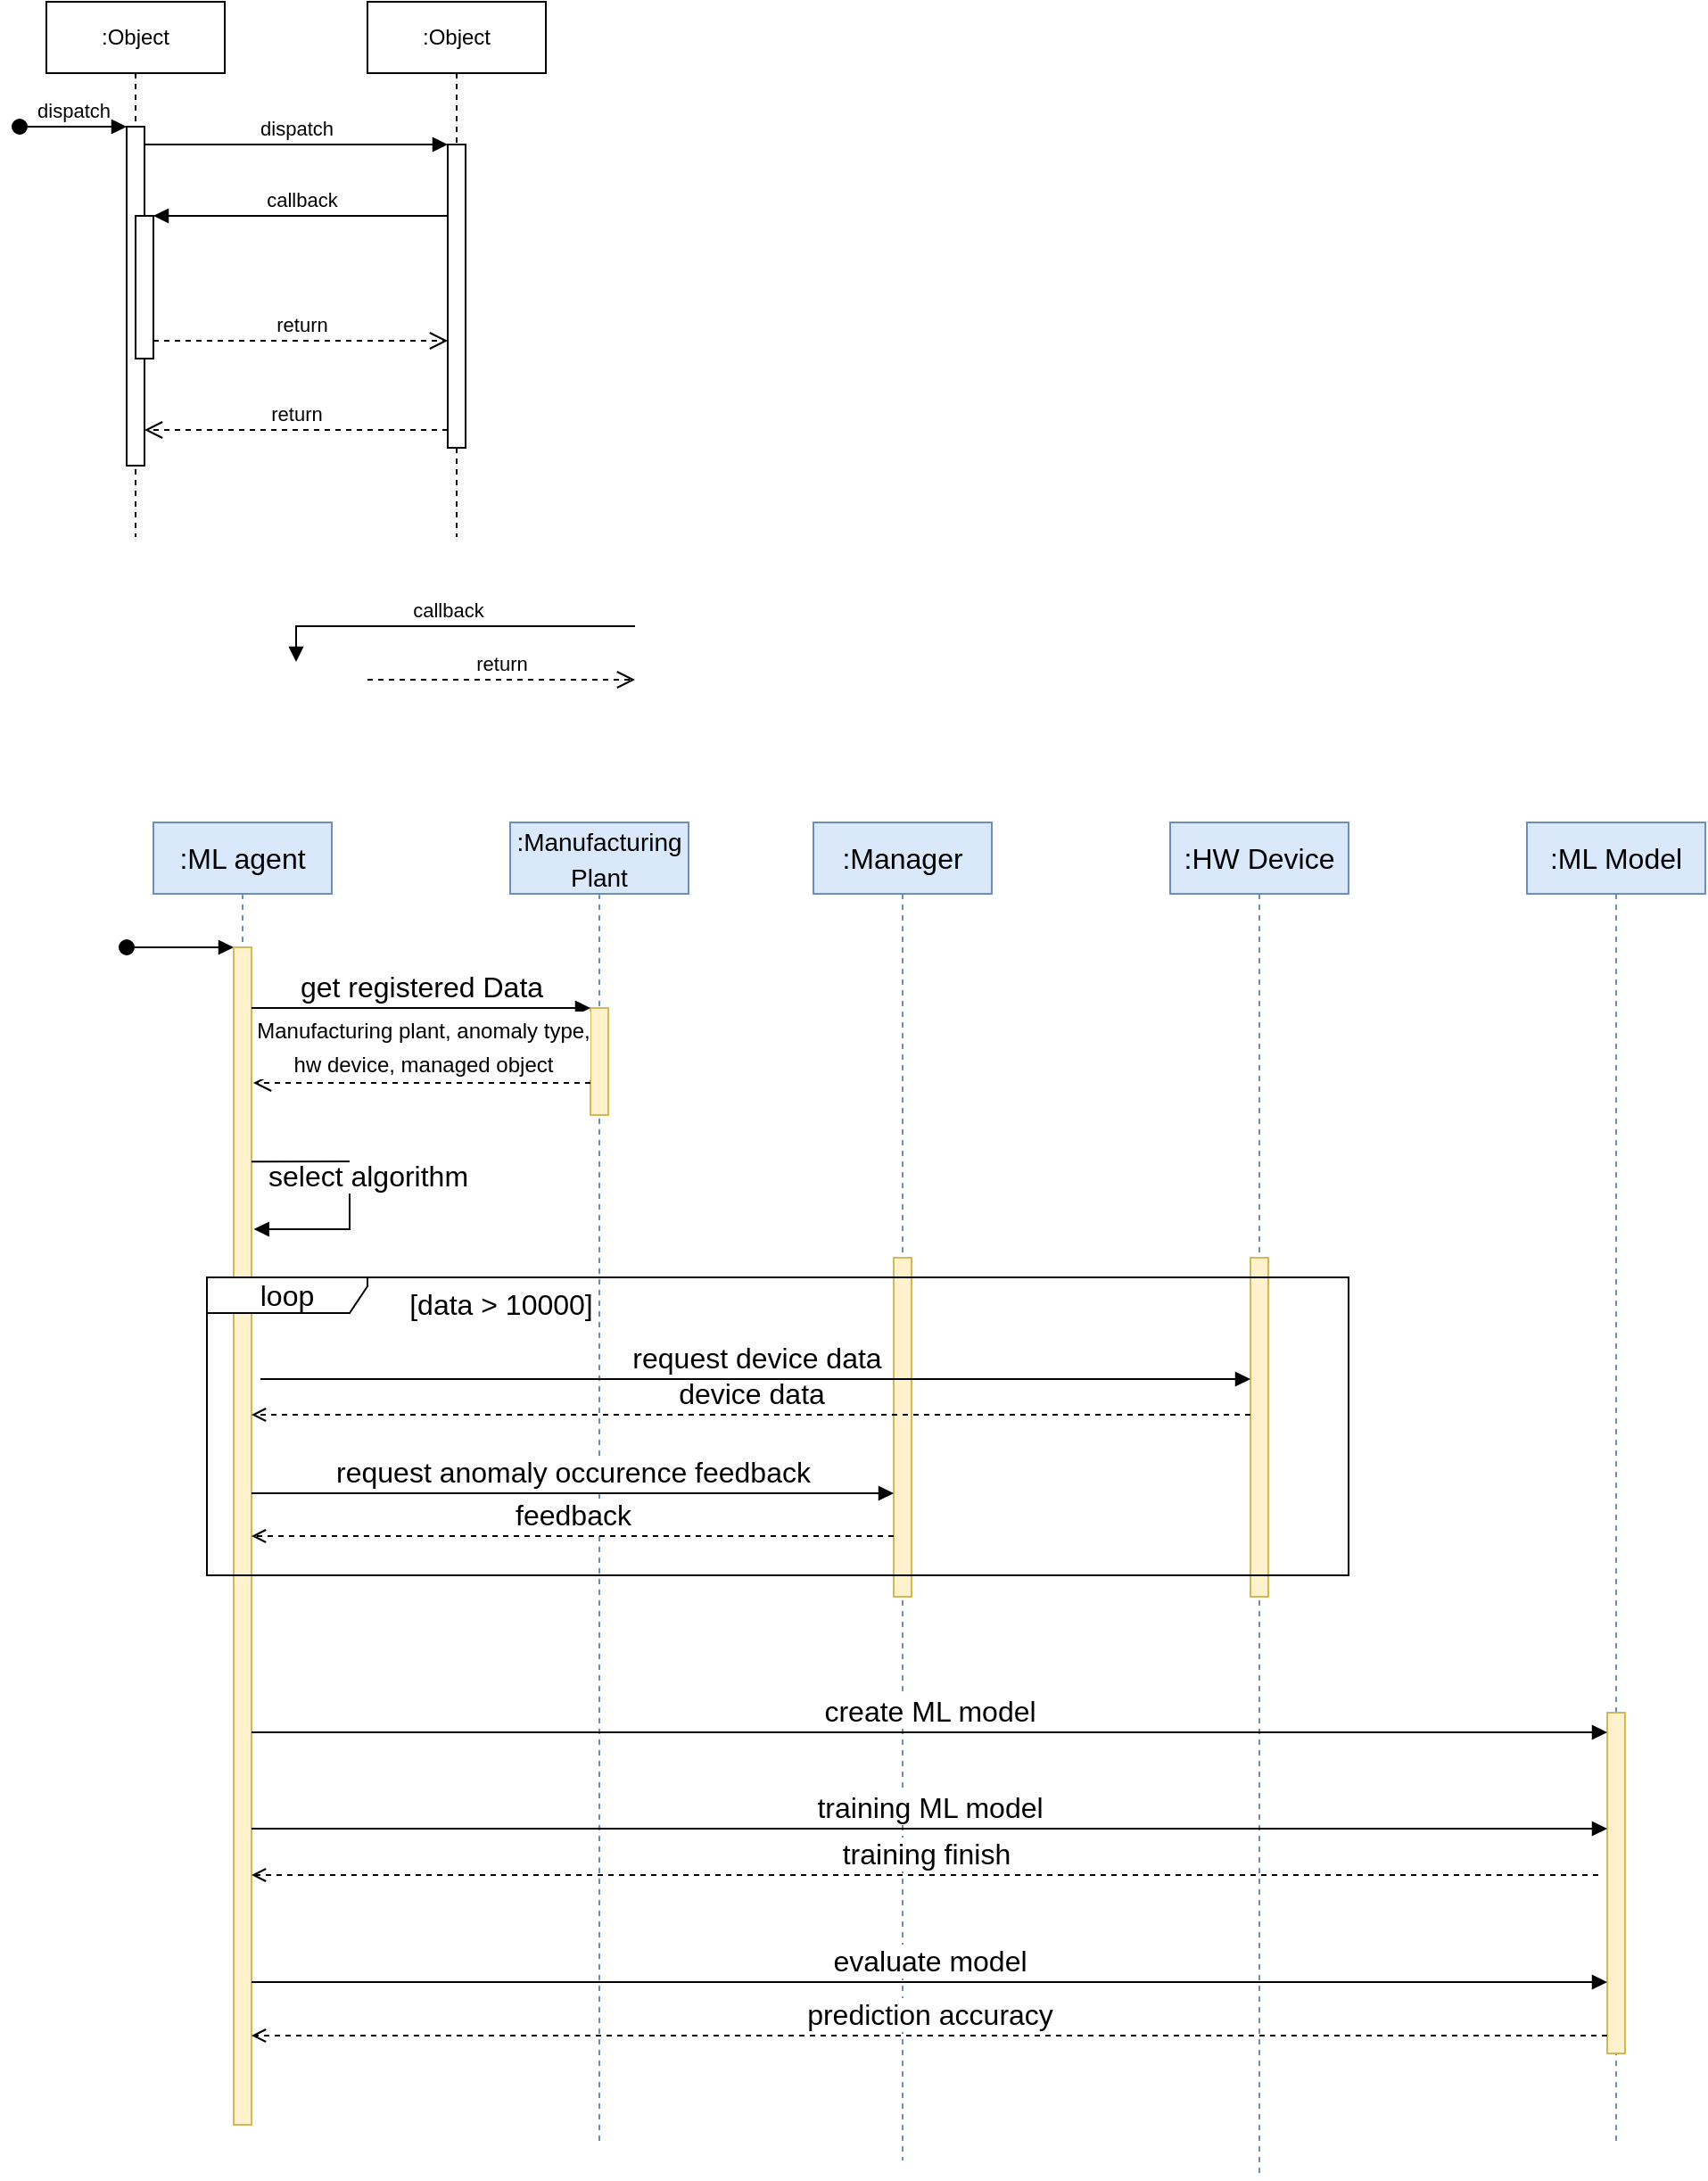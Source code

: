 <mxfile version="21.2.1" type="github">
  <diagram name="Page-1" id="2YBvvXClWsGukQMizWep">
    <mxGraphModel dx="1050" dy="581" grid="1" gridSize="10" guides="1" tooltips="1" connect="1" arrows="1" fold="1" page="1" pageScale="1" pageWidth="850" pageHeight="1100" math="0" shadow="0">
      <root>
        <mxCell id="0" />
        <mxCell id="1" parent="0" />
        <mxCell id="aM9ryv3xv72pqoxQDRHE-1" value=":Object" style="shape=umlLifeline;perimeter=lifelinePerimeter;whiteSpace=wrap;html=1;container=0;dropTarget=0;collapsible=0;recursiveResize=0;outlineConnect=0;portConstraint=eastwest;newEdgeStyle={&quot;edgeStyle&quot;:&quot;elbowEdgeStyle&quot;,&quot;elbow&quot;:&quot;vertical&quot;,&quot;curved&quot;:0,&quot;rounded&quot;:0};" parent="1" vertex="1">
          <mxGeometry x="40" y="40" width="100" height="300" as="geometry" />
        </mxCell>
        <mxCell id="aM9ryv3xv72pqoxQDRHE-2" value="" style="html=1;points=[];perimeter=orthogonalPerimeter;outlineConnect=0;targetShapes=umlLifeline;portConstraint=eastwest;newEdgeStyle={&quot;edgeStyle&quot;:&quot;elbowEdgeStyle&quot;,&quot;elbow&quot;:&quot;vertical&quot;,&quot;curved&quot;:0,&quot;rounded&quot;:0};" parent="aM9ryv3xv72pqoxQDRHE-1" vertex="1">
          <mxGeometry x="45" y="70" width="10" height="190" as="geometry" />
        </mxCell>
        <mxCell id="aM9ryv3xv72pqoxQDRHE-3" value="dispatch" style="html=1;verticalAlign=bottom;startArrow=oval;endArrow=block;startSize=8;edgeStyle=elbowEdgeStyle;elbow=vertical;curved=0;rounded=0;" parent="aM9ryv3xv72pqoxQDRHE-1" target="aM9ryv3xv72pqoxQDRHE-2" edge="1">
          <mxGeometry relative="1" as="geometry">
            <mxPoint x="-15" y="70" as="sourcePoint" />
          </mxGeometry>
        </mxCell>
        <mxCell id="aM9ryv3xv72pqoxQDRHE-4" value="" style="html=1;points=[];perimeter=orthogonalPerimeter;outlineConnect=0;targetShapes=umlLifeline;portConstraint=eastwest;newEdgeStyle={&quot;edgeStyle&quot;:&quot;elbowEdgeStyle&quot;,&quot;elbow&quot;:&quot;vertical&quot;,&quot;curved&quot;:0,&quot;rounded&quot;:0};" parent="aM9ryv3xv72pqoxQDRHE-1" vertex="1">
          <mxGeometry x="50" y="120" width="10" height="80" as="geometry" />
        </mxCell>
        <mxCell id="aM9ryv3xv72pqoxQDRHE-5" value=":Object" style="shape=umlLifeline;perimeter=lifelinePerimeter;whiteSpace=wrap;html=1;container=0;dropTarget=0;collapsible=0;recursiveResize=0;outlineConnect=0;portConstraint=eastwest;newEdgeStyle={&quot;edgeStyle&quot;:&quot;elbowEdgeStyle&quot;,&quot;elbow&quot;:&quot;vertical&quot;,&quot;curved&quot;:0,&quot;rounded&quot;:0};" parent="1" vertex="1">
          <mxGeometry x="220" y="40" width="100" height="300" as="geometry" />
        </mxCell>
        <mxCell id="aM9ryv3xv72pqoxQDRHE-6" value="" style="html=1;points=[];perimeter=orthogonalPerimeter;outlineConnect=0;targetShapes=umlLifeline;portConstraint=eastwest;newEdgeStyle={&quot;edgeStyle&quot;:&quot;elbowEdgeStyle&quot;,&quot;elbow&quot;:&quot;vertical&quot;,&quot;curved&quot;:0,&quot;rounded&quot;:0};" parent="aM9ryv3xv72pqoxQDRHE-5" vertex="1">
          <mxGeometry x="45" y="80" width="10" height="170" as="geometry" />
        </mxCell>
        <mxCell id="aM9ryv3xv72pqoxQDRHE-7" value="dispatch" style="html=1;verticalAlign=bottom;endArrow=block;edgeStyle=elbowEdgeStyle;elbow=vertical;curved=0;rounded=0;" parent="1" source="aM9ryv3xv72pqoxQDRHE-2" target="aM9ryv3xv72pqoxQDRHE-6" edge="1">
          <mxGeometry relative="1" as="geometry">
            <mxPoint x="195" y="130" as="sourcePoint" />
            <Array as="points">
              <mxPoint x="180" y="120" />
            </Array>
          </mxGeometry>
        </mxCell>
        <mxCell id="aM9ryv3xv72pqoxQDRHE-8" value="return" style="html=1;verticalAlign=bottom;endArrow=open;dashed=1;endSize=8;edgeStyle=elbowEdgeStyle;elbow=vertical;curved=0;rounded=0;" parent="1" source="aM9ryv3xv72pqoxQDRHE-6" target="aM9ryv3xv72pqoxQDRHE-2" edge="1">
          <mxGeometry relative="1" as="geometry">
            <mxPoint x="195" y="205" as="targetPoint" />
            <Array as="points">
              <mxPoint x="190" y="280" />
            </Array>
          </mxGeometry>
        </mxCell>
        <mxCell id="aM9ryv3xv72pqoxQDRHE-9" value="callback" style="html=1;verticalAlign=bottom;endArrow=block;edgeStyle=elbowEdgeStyle;elbow=vertical;curved=0;rounded=0;" parent="1" source="aM9ryv3xv72pqoxQDRHE-6" target="aM9ryv3xv72pqoxQDRHE-4" edge="1">
          <mxGeometry relative="1" as="geometry">
            <mxPoint x="175" y="160" as="sourcePoint" />
            <Array as="points">
              <mxPoint x="190" y="160" />
            </Array>
          </mxGeometry>
        </mxCell>
        <mxCell id="aM9ryv3xv72pqoxQDRHE-10" value="return" style="html=1;verticalAlign=bottom;endArrow=open;dashed=1;endSize=8;edgeStyle=elbowEdgeStyle;elbow=vertical;curved=0;rounded=0;" parent="1" source="aM9ryv3xv72pqoxQDRHE-4" target="aM9ryv3xv72pqoxQDRHE-6" edge="1">
          <mxGeometry relative="1" as="geometry">
            <mxPoint x="175" y="235" as="targetPoint" />
            <Array as="points">
              <mxPoint x="180" y="230" />
            </Array>
          </mxGeometry>
        </mxCell>
        <mxCell id="XZzwt_6UTUMo6Vn4I3hD-1" value=":ML agent" style="shape=umlLifeline;perimeter=lifelinePerimeter;whiteSpace=wrap;html=1;container=0;dropTarget=0;collapsible=0;recursiveResize=0;outlineConnect=0;portConstraint=eastwest;newEdgeStyle={&quot;edgeStyle&quot;:&quot;elbowEdgeStyle&quot;,&quot;elbow&quot;:&quot;vertical&quot;,&quot;curved&quot;:0,&quot;rounded&quot;:0};fillColor=#dae8fc;strokeColor=#6c8ebf;fontSize=16;" parent="1" vertex="1">
          <mxGeometry x="100" y="500" width="100" height="730" as="geometry" />
        </mxCell>
        <mxCell id="XZzwt_6UTUMo6Vn4I3hD-3" value="" style="html=1;verticalAlign=bottom;startArrow=oval;endArrow=block;startSize=8;edgeStyle=elbowEdgeStyle;elbow=vertical;curved=0;rounded=0;fontSize=16;" parent="XZzwt_6UTUMo6Vn4I3hD-1" target="XZzwt_6UTUMo6Vn4I3hD-2" edge="1">
          <mxGeometry relative="1" as="geometry">
            <mxPoint x="-15" y="70" as="sourcePoint" />
          </mxGeometry>
        </mxCell>
        <mxCell id="XZzwt_6UTUMo6Vn4I3hD-2" value="" style="html=1;points=[];perimeter=orthogonalPerimeter;outlineConnect=0;targetShapes=umlLifeline;portConstraint=eastwest;newEdgeStyle={&quot;edgeStyle&quot;:&quot;elbowEdgeStyle&quot;,&quot;elbow&quot;:&quot;vertical&quot;,&quot;curved&quot;:0,&quot;rounded&quot;:0};fillColor=#fff2cc;strokeColor=#d6b656;" parent="XZzwt_6UTUMo6Vn4I3hD-1" vertex="1">
          <mxGeometry x="45" y="70" width="10" height="660" as="geometry" />
        </mxCell>
        <mxCell id="XZzwt_6UTUMo6Vn4I3hD-5" value="&lt;font style=&quot;font-size: 14px;&quot;&gt;:Manufacturing Plant&lt;/font&gt;" style="shape=umlLifeline;perimeter=lifelinePerimeter;whiteSpace=wrap;html=1;container=0;dropTarget=0;collapsible=0;recursiveResize=0;outlineConnect=0;portConstraint=eastwest;newEdgeStyle={&quot;edgeStyle&quot;:&quot;elbowEdgeStyle&quot;,&quot;elbow&quot;:&quot;vertical&quot;,&quot;curved&quot;:0,&quot;rounded&quot;:0};fillColor=#dae8fc;strokeColor=#6c8ebf;fontSize=16;" parent="1" vertex="1">
          <mxGeometry x="300" y="500" width="100" height="740" as="geometry" />
        </mxCell>
        <mxCell id="XZzwt_6UTUMo6Vn4I3hD-6" value="" style="html=1;points=[];perimeter=orthogonalPerimeter;outlineConnect=0;targetShapes=umlLifeline;portConstraint=eastwest;newEdgeStyle={&quot;edgeStyle&quot;:&quot;elbowEdgeStyle&quot;,&quot;elbow&quot;:&quot;vertical&quot;,&quot;curved&quot;:0,&quot;rounded&quot;:0};fillColor=#fff2cc;strokeColor=#d6b656;fontSize=16;" parent="XZzwt_6UTUMo6Vn4I3hD-5" vertex="1">
          <mxGeometry x="45" y="104" width="10" height="60" as="geometry" />
        </mxCell>
        <mxCell id="XZzwt_6UTUMo6Vn4I3hD-7" value="get registered Data" style="html=1;verticalAlign=bottom;endArrow=block;edgeStyle=elbowEdgeStyle;elbow=vertical;curved=0;rounded=0;fontSize=16;" parent="1" target="XZzwt_6UTUMo6Vn4I3hD-6" edge="1">
          <mxGeometry relative="1" as="geometry">
            <mxPoint x="155" y="604.0" as="sourcePoint" />
            <Array as="points">
              <mxPoint x="240" y="604" />
            </Array>
          </mxGeometry>
        </mxCell>
        <mxCell id="XZzwt_6UTUMo6Vn4I3hD-9" value="callback" style="html=1;verticalAlign=bottom;endArrow=block;edgeStyle=elbowEdgeStyle;elbow=vertical;curved=0;rounded=0;" parent="1" edge="1">
          <mxGeometry relative="1" as="geometry">
            <mxPoint x="370" y="390" as="sourcePoint" />
            <Array as="points">
              <mxPoint x="350" y="390" />
              <mxPoint x="290" y="650" />
              <mxPoint x="250" y="620" />
            </Array>
            <mxPoint x="180" y="410" as="targetPoint" />
          </mxGeometry>
        </mxCell>
        <mxCell id="XZzwt_6UTUMo6Vn4I3hD-10" value="return" style="html=1;verticalAlign=bottom;endArrow=open;dashed=1;endSize=8;edgeStyle=elbowEdgeStyle;elbow=vertical;curved=0;rounded=0;" parent="1" edge="1">
          <mxGeometry relative="1" as="geometry">
            <mxPoint x="370" y="420" as="targetPoint" />
            <Array as="points">
              <mxPoint x="290" y="420" />
            </Array>
            <mxPoint x="220" y="420" as="sourcePoint" />
          </mxGeometry>
        </mxCell>
        <mxCell id="XZzwt_6UTUMo6Vn4I3hD-11" value=":Manager" style="shape=umlLifeline;perimeter=lifelinePerimeter;whiteSpace=wrap;html=1;container=0;dropTarget=0;collapsible=0;recursiveResize=0;outlineConnect=0;portConstraint=eastwest;newEdgeStyle={&quot;edgeStyle&quot;:&quot;elbowEdgeStyle&quot;,&quot;elbow&quot;:&quot;vertical&quot;,&quot;curved&quot;:0,&quot;rounded&quot;:0};fillColor=#dae8fc;strokeColor=#6c8ebf;fontSize=16;" parent="1" vertex="1">
          <mxGeometry x="470" y="500" width="100" height="750" as="geometry" />
        </mxCell>
        <mxCell id="XZzwt_6UTUMo6Vn4I3hD-12" value="" style="html=1;points=[];perimeter=orthogonalPerimeter;outlineConnect=0;targetShapes=umlLifeline;portConstraint=eastwest;newEdgeStyle={&quot;edgeStyle&quot;:&quot;elbowEdgeStyle&quot;,&quot;elbow&quot;:&quot;vertical&quot;,&quot;curved&quot;:0,&quot;rounded&quot;:0};fillColor=#fff2cc;strokeColor=#d6b656;fontSize=16;" parent="XZzwt_6UTUMo6Vn4I3hD-11" vertex="1">
          <mxGeometry x="45" y="244" width="10" height="190" as="geometry" />
        </mxCell>
        <mxCell id="XZzwt_6UTUMo6Vn4I3hD-13" value=":HW Device" style="shape=umlLifeline;perimeter=lifelinePerimeter;whiteSpace=wrap;html=1;container=0;dropTarget=0;collapsible=0;recursiveResize=0;outlineConnect=0;portConstraint=eastwest;newEdgeStyle={&quot;edgeStyle&quot;:&quot;elbowEdgeStyle&quot;,&quot;elbow&quot;:&quot;vertical&quot;,&quot;curved&quot;:0,&quot;rounded&quot;:0};fillColor=#dae8fc;strokeColor=#6c8ebf;fontSize=16;" parent="1" vertex="1">
          <mxGeometry x="670" y="500" width="100" height="760" as="geometry" />
        </mxCell>
        <mxCell id="XZzwt_6UTUMo6Vn4I3hD-14" value="" style="html=1;points=[];perimeter=orthogonalPerimeter;outlineConnect=0;targetShapes=umlLifeline;portConstraint=eastwest;newEdgeStyle={&quot;edgeStyle&quot;:&quot;elbowEdgeStyle&quot;,&quot;elbow&quot;:&quot;vertical&quot;,&quot;curved&quot;:0,&quot;rounded&quot;:0};fillColor=#fff2cc;strokeColor=#d6b656;fontSize=16;" parent="XZzwt_6UTUMo6Vn4I3hD-13" vertex="1">
          <mxGeometry x="45" y="244" width="10" height="190" as="geometry" />
        </mxCell>
        <mxCell id="XZzwt_6UTUMo6Vn4I3hD-15" value="&lt;font style=&quot;font-size: 12px;&quot;&gt;Manufacturing plant, anomaly type, &lt;br style=&quot;&quot;&gt;hw device, managed object&lt;/font&gt;" style="html=1;verticalAlign=bottom;endArrow=open;dashed=1;endSize=8;edgeStyle=elbowEdgeStyle;elbow=vertical;curved=0;rounded=0;fontSize=16;" parent="1" source="XZzwt_6UTUMo6Vn4I3hD-6" edge="1">
          <mxGeometry x="-0.005" relative="1" as="geometry">
            <mxPoint x="156" y="646" as="targetPoint" />
            <Array as="points">
              <mxPoint x="251" y="646" />
            </Array>
            <mxPoint x="326" y="646" as="sourcePoint" />
            <mxPoint as="offset" />
          </mxGeometry>
        </mxCell>
        <mxCell id="XZzwt_6UTUMo6Vn4I3hD-16" value="request anomaly occurence feedback" style="html=1;verticalAlign=bottom;endArrow=block;edgeStyle=elbowEdgeStyle;elbow=vertical;curved=0;rounded=0;fontSize=16;" parent="1" edge="1">
          <mxGeometry relative="1" as="geometry">
            <mxPoint x="155" y="876.0" as="sourcePoint" />
            <Array as="points">
              <mxPoint x="490" y="876" />
              <mxPoint x="210" y="686" />
              <mxPoint x="320" y="686" />
              <mxPoint x="250" y="606" />
            </Array>
            <mxPoint x="515" y="876.0" as="targetPoint" />
          </mxGeometry>
        </mxCell>
        <mxCell id="XZzwt_6UTUMo6Vn4I3hD-20" value="[data &amp;gt; 10000]" style="text;html=1;strokeColor=none;fillColor=none;align=center;verticalAlign=middle;whiteSpace=wrap;rounded=0;fontSize=16;" parent="1" vertex="1">
          <mxGeometry x="220" y="755" width="150" height="30" as="geometry" />
        </mxCell>
        <mxCell id="XZzwt_6UTUMo6Vn4I3hD-22" value="device data" style="html=1;verticalAlign=bottom;endArrow=open;edgeStyle=elbowEdgeStyle;elbow=vertical;curved=0;rounded=0;endFill=0;dashed=1;fontSize=16;" parent="1" edge="1">
          <mxGeometry relative="1" as="geometry">
            <mxPoint x="715" y="832" as="sourcePoint" />
            <Array as="points">
              <mxPoint x="580" y="832" />
              <mxPoint x="690" y="832" />
              <mxPoint x="620" y="752" />
            </Array>
            <mxPoint x="155" y="832.0" as="targetPoint" />
          </mxGeometry>
        </mxCell>
        <mxCell id="XZzwt_6UTUMo6Vn4I3hD-17" value="loop" style="shape=umlFrame;whiteSpace=wrap;html=1;pointerEvents=0;width=90;height=20;fontSize=16;" parent="1" vertex="1">
          <mxGeometry x="130" y="755" width="640" height="167" as="geometry" />
        </mxCell>
        <mxCell id="XZzwt_6UTUMo6Vn4I3hD-30" value="feedback" style="html=1;verticalAlign=bottom;endArrow=open;edgeStyle=elbowEdgeStyle;elbow=vertical;curved=0;rounded=0;endFill=0;dashed=1;fontSize=16;" parent="1" edge="1">
          <mxGeometry relative="1" as="geometry">
            <mxPoint x="515" y="900.0" as="sourcePoint" />
            <Array as="points">
              <mxPoint x="210" y="900" />
              <mxPoint x="320" y="900" />
              <mxPoint x="250" y="820" />
            </Array>
            <mxPoint x="155" y="900" as="targetPoint" />
          </mxGeometry>
        </mxCell>
        <mxCell id="XZzwt_6UTUMo6Vn4I3hD-31" value="request device data" style="html=1;verticalAlign=bottom;endArrow=block;edgeStyle=elbowEdgeStyle;elbow=vertical;curved=0;rounded=0;fontSize=16;" parent="1" edge="1">
          <mxGeometry relative="1" as="geometry">
            <mxPoint x="160" y="812" as="sourcePoint" />
            <Array as="points">
              <mxPoint x="585" y="812" />
              <mxPoint x="695" y="812" />
              <mxPoint x="625" y="732" />
            </Array>
            <mxPoint x="715" y="812.0" as="targetPoint" />
          </mxGeometry>
        </mxCell>
        <mxCell id="XZzwt_6UTUMo6Vn4I3hD-32" value=":ML Model" style="shape=umlLifeline;perimeter=lifelinePerimeter;whiteSpace=wrap;html=1;container=0;dropTarget=0;collapsible=0;recursiveResize=0;outlineConnect=0;portConstraint=eastwest;newEdgeStyle={&quot;edgeStyle&quot;:&quot;elbowEdgeStyle&quot;,&quot;elbow&quot;:&quot;vertical&quot;,&quot;curved&quot;:0,&quot;rounded&quot;:0};fillColor=#dae8fc;strokeColor=#6c8ebf;fontSize=16;" parent="1" vertex="1">
          <mxGeometry x="870" y="500" width="100" height="740" as="geometry" />
        </mxCell>
        <mxCell id="XZzwt_6UTUMo6Vn4I3hD-33" value="" style="html=1;points=[];perimeter=orthogonalPerimeter;outlineConnect=0;targetShapes=umlLifeline;portConstraint=eastwest;newEdgeStyle={&quot;edgeStyle&quot;:&quot;elbowEdgeStyle&quot;,&quot;elbow&quot;:&quot;vertical&quot;,&quot;curved&quot;:0,&quot;rounded&quot;:0};fillColor=#fff2cc;strokeColor=#d6b656;fontSize=16;" parent="XZzwt_6UTUMo6Vn4I3hD-32" vertex="1">
          <mxGeometry x="45" y="499" width="10" height="191" as="geometry" />
        </mxCell>
        <mxCell id="XZzwt_6UTUMo6Vn4I3hD-34" value="training ML model" style="html=1;verticalAlign=bottom;endArrow=block;edgeStyle=elbowEdgeStyle;elbow=vertical;curved=0;rounded=0;fontSize=16;" parent="1" edge="1">
          <mxGeometry relative="1" as="geometry">
            <mxPoint x="155" y="1064.0" as="sourcePoint" />
            <Array as="points">
              <mxPoint x="495" y="1064" />
              <mxPoint x="215" y="874" />
              <mxPoint x="325" y="874" />
              <mxPoint x="255" y="794" />
            </Array>
            <mxPoint x="915" y="1064" as="targetPoint" />
          </mxGeometry>
        </mxCell>
        <mxCell id="XZzwt_6UTUMo6Vn4I3hD-36" value="training finish" style="html=1;verticalAlign=bottom;endArrow=open;edgeStyle=elbowEdgeStyle;elbow=vertical;curved=0;rounded=0;endFill=0;dashed=1;fontSize=16;" parent="1" edge="1">
          <mxGeometry relative="1" as="geometry">
            <mxPoint x="910" y="1090" as="sourcePoint" />
            <Array as="points">
              <mxPoint x="235" y="1090" />
              <mxPoint x="345" y="1090" />
              <mxPoint x="275" y="1010" />
            </Array>
            <mxPoint x="155" y="1090.0" as="targetPoint" />
          </mxGeometry>
        </mxCell>
        <mxCell id="XZzwt_6UTUMo6Vn4I3hD-39" value="create ML model" style="html=1;verticalAlign=bottom;endArrow=block;edgeStyle=elbowEdgeStyle;elbow=vertical;curved=0;rounded=0;fontSize=16;" parent="1" source="XZzwt_6UTUMo6Vn4I3hD-2" target="XZzwt_6UTUMo6Vn4I3hD-33" edge="1">
          <mxGeometry relative="1" as="geometry">
            <mxPoint x="160" y="1010" as="sourcePoint" />
            <Array as="points">
              <mxPoint x="490" y="1010" />
              <mxPoint x="210" y="820" />
              <mxPoint x="320" y="820" />
              <mxPoint x="250" y="740" />
            </Array>
            <mxPoint x="910" y="1010" as="targetPoint" />
          </mxGeometry>
        </mxCell>
        <mxCell id="XZzwt_6UTUMo6Vn4I3hD-40" value="select algorithm" style="html=1;verticalAlign=bottom;endArrow=block;edgeStyle=elbowEdgeStyle;elbow=vertical;curved=0;rounded=0;fontSize=16;" parent="1" edge="1">
          <mxGeometry x="-0.564" y="10" relative="1" as="geometry">
            <mxPoint x="210" y="690" as="sourcePoint" />
            <Array as="points">
              <mxPoint x="482" y="728" />
              <mxPoint x="507" y="842" />
              <mxPoint x="617" y="842" />
              <mxPoint x="547" y="762" />
            </Array>
            <mxPoint x="156.324" y="728.0" as="targetPoint" />
            <mxPoint as="offset" />
          </mxGeometry>
        </mxCell>
        <mxCell id="XZzwt_6UTUMo6Vn4I3hD-41" value="" style="endArrow=none;html=1;rounded=0;entryX=0.5;entryY=0.182;entryDx=0;entryDy=0;entryPerimeter=0;fontSize=16;" parent="1" edge="1">
          <mxGeometry width="50" height="50" relative="1" as="geometry">
            <mxPoint x="210" y="690" as="sourcePoint" />
            <mxPoint x="155" y="690.12" as="targetPoint" />
          </mxGeometry>
        </mxCell>
        <mxCell id="XZzwt_6UTUMo6Vn4I3hD-42" value="evaluate model" style="html=1;verticalAlign=bottom;endArrow=block;edgeStyle=elbowEdgeStyle;elbow=vertical;curved=0;rounded=0;fontSize=16;" parent="1" source="XZzwt_6UTUMo6Vn4I3hD-2" target="XZzwt_6UTUMo6Vn4I3hD-33" edge="1">
          <mxGeometry relative="1" as="geometry">
            <mxPoint x="160" y="1150.0" as="sourcePoint" />
            <Array as="points">
              <mxPoint x="500" y="1150" />
              <mxPoint x="220" y="960" />
              <mxPoint x="330" y="960" />
              <mxPoint x="260" y="880" />
            </Array>
            <mxPoint x="920" y="1150" as="targetPoint" />
          </mxGeometry>
        </mxCell>
        <mxCell id="XZzwt_6UTUMo6Vn4I3hD-43" value="prediction accuracy" style="html=1;verticalAlign=bottom;endArrow=open;edgeStyle=elbowEdgeStyle;elbow=vertical;curved=0;rounded=0;endFill=0;dashed=1;fontSize=16;" parent="1" source="XZzwt_6UTUMo6Vn4I3hD-33" target="XZzwt_6UTUMo6Vn4I3hD-2" edge="1">
          <mxGeometry relative="1" as="geometry">
            <mxPoint x="920" y="1100" as="sourcePoint" />
            <Array as="points">
              <mxPoint x="600" y="1180" />
              <mxPoint x="500" y="1170" />
              <mxPoint x="245" y="1100" />
              <mxPoint x="355" y="1100" />
              <mxPoint x="285" y="1020" />
            </Array>
            <mxPoint x="165" y="1100.0" as="targetPoint" />
          </mxGeometry>
        </mxCell>
      </root>
    </mxGraphModel>
  </diagram>
</mxfile>
